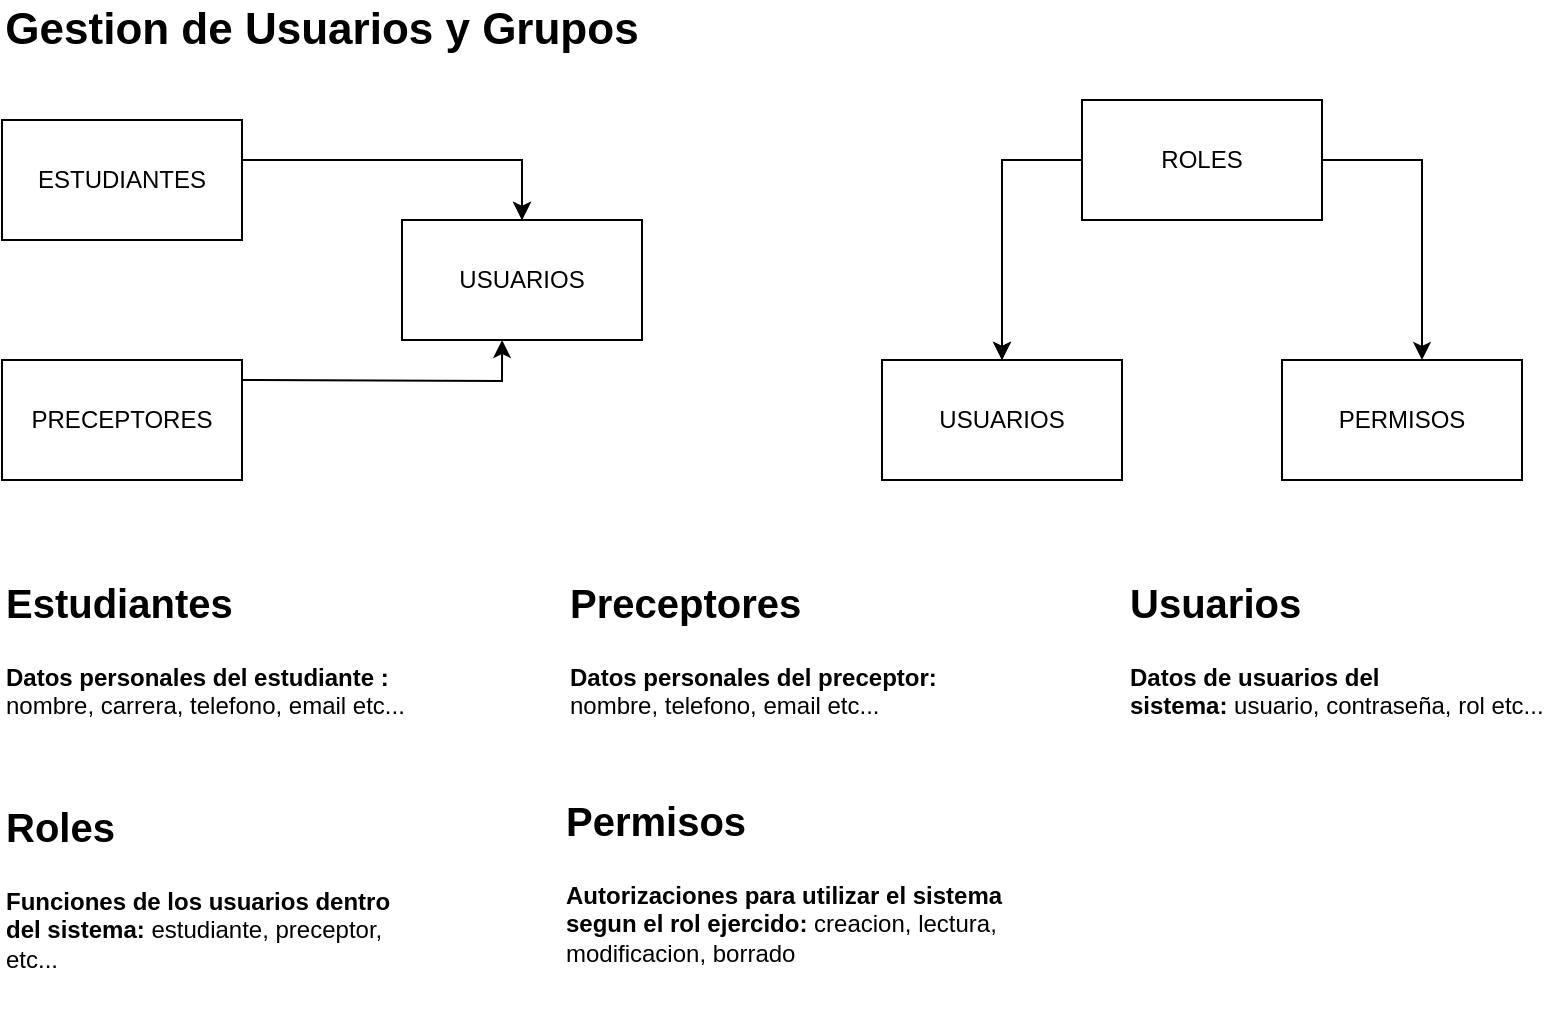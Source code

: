 <mxfile version="24.7.8">
  <diagram id="R2lEEEUBdFMjLlhIrx00" name="Page-1">
    <mxGraphModel dx="864" dy="516" grid="1" gridSize="10" guides="1" tooltips="1" connect="1" arrows="1" fold="1" page="1" pageScale="1" pageWidth="850" pageHeight="1100" math="0" shadow="0" extFonts="Permanent Marker^https://fonts.googleapis.com/css?family=Permanent+Marker">
      <root>
        <mxCell id="0" />
        <mxCell id="1" parent="0" />
        <mxCell id="B4r1i6QDoHa4ZV3vXgjY-7" style="edgeStyle=orthogonalEdgeStyle;rounded=0;orthogonalLoop=1;jettySize=auto;html=1;exitX=1;exitY=0.5;exitDx=0;exitDy=0;" edge="1" parent="1" source="B4r1i6QDoHa4ZV3vXgjY-1" target="B4r1i6QDoHa4ZV3vXgjY-4">
          <mxGeometry relative="1" as="geometry">
            <Array as="points">
              <mxPoint x="160" y="120" />
              <mxPoint x="300" y="120" />
            </Array>
          </mxGeometry>
        </mxCell>
        <mxCell id="B4r1i6QDoHa4ZV3vXgjY-1" value="ESTUDIANTES" style="rounded=0;whiteSpace=wrap;html=1;" vertex="1" parent="1">
          <mxGeometry x="40" y="100" width="120" height="60" as="geometry" />
        </mxCell>
        <mxCell id="B4r1i6QDoHa4ZV3vXgjY-3" value="PRECEPTORES" style="rounded=0;whiteSpace=wrap;html=1;" vertex="1" parent="1">
          <mxGeometry x="40" y="220" width="120" height="60" as="geometry" />
        </mxCell>
        <mxCell id="B4r1i6QDoHa4ZV3vXgjY-4" value="USUARIOS" style="rounded=0;whiteSpace=wrap;html=1;" vertex="1" parent="1">
          <mxGeometry x="240" y="150" width="120" height="60" as="geometry" />
        </mxCell>
        <mxCell id="B4r1i6QDoHa4ZV3vXgjY-11" value="ROLES" style="rounded=0;whiteSpace=wrap;html=1;" vertex="1" parent="1">
          <mxGeometry x="580" y="90" width="120" height="60" as="geometry" />
        </mxCell>
        <mxCell id="B4r1i6QDoHa4ZV3vXgjY-12" value="USUARIOS" style="rounded=0;whiteSpace=wrap;html=1;" vertex="1" parent="1">
          <mxGeometry x="480" y="220" width="120" height="60" as="geometry" />
        </mxCell>
        <mxCell id="B4r1i6QDoHa4ZV3vXgjY-13" value="PERMISOS" style="rounded=0;whiteSpace=wrap;html=1;" vertex="1" parent="1">
          <mxGeometry x="680" y="220" width="120" height="60" as="geometry" />
        </mxCell>
        <mxCell id="B4r1i6QDoHa4ZV3vXgjY-14" value="" style="endArrow=classic;html=1;rounded=0;entryX=0.5;entryY=0;entryDx=0;entryDy=0;exitX=0;exitY=0.5;exitDx=0;exitDy=0;" edge="1" parent="1" source="B4r1i6QDoHa4ZV3vXgjY-11" target="B4r1i6QDoHa4ZV3vXgjY-12">
          <mxGeometry width="50" height="50" relative="1" as="geometry">
            <mxPoint x="370" y="410" as="sourcePoint" />
            <mxPoint x="420" y="360" as="targetPoint" />
            <Array as="points">
              <mxPoint x="540" y="120" />
            </Array>
          </mxGeometry>
        </mxCell>
        <mxCell id="B4r1i6QDoHa4ZV3vXgjY-15" style="edgeStyle=orthogonalEdgeStyle;rounded=0;orthogonalLoop=1;jettySize=auto;html=1;exitX=1;exitY=0.5;exitDx=0;exitDy=0;" edge="1" parent="1" source="B4r1i6QDoHa4ZV3vXgjY-16" target="B4r1i6QDoHa4ZV3vXgjY-19">
          <mxGeometry relative="1" as="geometry">
            <Array as="points">
              <mxPoint x="160" y="120" />
              <mxPoint x="300" y="120" />
            </Array>
          </mxGeometry>
        </mxCell>
        <mxCell id="B4r1i6QDoHa4ZV3vXgjY-16" value="ESTUDIANTES" style="rounded=0;whiteSpace=wrap;html=1;" vertex="1" parent="1">
          <mxGeometry x="40" y="100" width="120" height="60" as="geometry" />
        </mxCell>
        <mxCell id="B4r1i6QDoHa4ZV3vXgjY-17" value="Gestion de Usuarios y Grupos" style="text;html=1;align=center;verticalAlign=middle;whiteSpace=wrap;rounded=0;fontStyle=1;fontSize=22;" vertex="1" parent="1">
          <mxGeometry x="40" y="40" width="320" height="30" as="geometry" />
        </mxCell>
        <mxCell id="B4r1i6QDoHa4ZV3vXgjY-18" value="PRECEPTORES" style="rounded=0;whiteSpace=wrap;html=1;" vertex="1" parent="1">
          <mxGeometry x="40" y="220" width="120" height="60" as="geometry" />
        </mxCell>
        <mxCell id="B4r1i6QDoHa4ZV3vXgjY-19" value="USUARIOS" style="rounded=0;whiteSpace=wrap;html=1;" vertex="1" parent="1">
          <mxGeometry x="240" y="150" width="120" height="60" as="geometry" />
        </mxCell>
        <mxCell id="B4r1i6QDoHa4ZV3vXgjY-20" style="edgeStyle=orthogonalEdgeStyle;rounded=0;orthogonalLoop=1;jettySize=auto;html=1;exitX=1;exitY=0.5;exitDx=0;exitDy=0;entryX=0.417;entryY=1;entryDx=0;entryDy=0;entryPerimeter=0;" edge="1" parent="1" target="B4r1i6QDoHa4ZV3vXgjY-19">
          <mxGeometry relative="1" as="geometry">
            <mxPoint x="159.5" y="230" as="sourcePoint" />
            <mxPoint x="240" y="190" as="targetPoint" />
          </mxGeometry>
        </mxCell>
        <mxCell id="B4r1i6QDoHa4ZV3vXgjY-21" value="ROLES" style="rounded=0;whiteSpace=wrap;html=1;" vertex="1" parent="1">
          <mxGeometry x="580" y="90" width="120" height="60" as="geometry" />
        </mxCell>
        <mxCell id="B4r1i6QDoHa4ZV3vXgjY-22" value="USUARIOS" style="rounded=0;whiteSpace=wrap;html=1;" vertex="1" parent="1">
          <mxGeometry x="480" y="220" width="120" height="60" as="geometry" />
        </mxCell>
        <mxCell id="B4r1i6QDoHa4ZV3vXgjY-23" value="PERMISOS" style="rounded=0;whiteSpace=wrap;html=1;" vertex="1" parent="1">
          <mxGeometry x="680" y="220" width="120" height="60" as="geometry" />
        </mxCell>
        <mxCell id="B4r1i6QDoHa4ZV3vXgjY-24" value="" style="endArrow=classic;html=1;rounded=0;entryX=0.5;entryY=0;entryDx=0;entryDy=0;exitX=0;exitY=0.5;exitDx=0;exitDy=0;" edge="1" parent="1" source="B4r1i6QDoHa4ZV3vXgjY-21" target="B4r1i6QDoHa4ZV3vXgjY-22">
          <mxGeometry width="50" height="50" relative="1" as="geometry">
            <mxPoint x="370" y="410" as="sourcePoint" />
            <mxPoint x="420" y="360" as="targetPoint" />
            <Array as="points">
              <mxPoint x="540" y="120" />
            </Array>
          </mxGeometry>
        </mxCell>
        <mxCell id="B4r1i6QDoHa4ZV3vXgjY-25" value="" style="endArrow=classic;html=1;rounded=0;entryX=0.5;entryY=0;entryDx=0;entryDy=0;" edge="1" parent="1">
          <mxGeometry width="50" height="50" relative="1" as="geometry">
            <mxPoint x="700" y="120" as="sourcePoint" />
            <mxPoint x="750" y="220" as="targetPoint" />
            <Array as="points">
              <mxPoint x="750" y="120" />
            </Array>
          </mxGeometry>
        </mxCell>
        <mxCell id="B4r1i6QDoHa4ZV3vXgjY-27" value="&lt;h1 style=&quot;margin-top: 0px;&quot;&gt;&lt;font style=&quot;font-size: 20px;&quot;&gt;Estudiantes&lt;/font&gt;&lt;/h1&gt;&lt;p&gt;&lt;b&gt;Datos personales del estudiante :&lt;/b&gt; nombre, carrera, telefono, email etc...&lt;/p&gt;" style="text;html=1;whiteSpace=wrap;overflow=hidden;rounded=0;" vertex="1" parent="1">
          <mxGeometry x="40" y="320" width="210" height="120" as="geometry" />
        </mxCell>
        <mxCell id="B4r1i6QDoHa4ZV3vXgjY-28" value="&lt;h1 style=&quot;margin-top: 0px;&quot;&gt;&lt;font style=&quot;font-size: 20px;&quot;&gt;Preceptores&lt;/font&gt;&lt;/h1&gt;&lt;p&gt;&lt;b&gt;Datos personales del preceptor:&lt;/b&gt; nombre, telefono, email etc...&lt;/p&gt;" style="text;html=1;whiteSpace=wrap;overflow=hidden;rounded=0;" vertex="1" parent="1">
          <mxGeometry x="322" y="320" width="198" height="120" as="geometry" />
        </mxCell>
        <mxCell id="B4r1i6QDoHa4ZV3vXgjY-29" value="&lt;h1 style=&quot;margin-top: 0px;&quot;&gt;&lt;span style=&quot;font-size: 20px;&quot;&gt;Usuarios&lt;/span&gt;&lt;/h1&gt;&lt;p&gt;&lt;b&gt;Datos de usuarios del sistema:&lt;/b&gt;&amp;nbsp;usuario, contraseña, rol etc...&lt;/p&gt;" style="text;html=1;whiteSpace=wrap;overflow=hidden;rounded=0;" vertex="1" parent="1">
          <mxGeometry x="602" y="320" width="218" height="120" as="geometry" />
        </mxCell>
        <mxCell id="B4r1i6QDoHa4ZV3vXgjY-30" value="&lt;h1 style=&quot;margin-top: 0px;&quot;&gt;&lt;span style=&quot;font-size: 20px;&quot;&gt;Roles&lt;/span&gt;&lt;/h1&gt;&lt;p&gt;&lt;b&gt;Funciones de los usuarios dentro del sistema:&lt;/b&gt;&amp;nbsp;estudiante, preceptor, etc...&lt;/p&gt;" style="text;html=1;whiteSpace=wrap;overflow=hidden;rounded=0;" vertex="1" parent="1">
          <mxGeometry x="40" y="432" width="200" height="120" as="geometry" />
        </mxCell>
        <mxCell id="B4r1i6QDoHa4ZV3vXgjY-31" value="&lt;h1 style=&quot;margin-top: 0px;&quot;&gt;&lt;span style=&quot;font-size: 20px;&quot;&gt;Permisos&lt;/span&gt;&lt;/h1&gt;&lt;p&gt;&lt;b&gt;Autorizaciones para utilizar el sistema segun el rol ejercido:&lt;/b&gt;&amp;nbsp;c&lt;span style=&quot;background-color: initial;&quot;&gt;reacion, lectura, modificacion, borrado&lt;/span&gt;&lt;/p&gt;" style="text;html=1;whiteSpace=wrap;overflow=hidden;rounded=0;" vertex="1" parent="1">
          <mxGeometry x="320" y="429" width="230" height="120" as="geometry" />
        </mxCell>
      </root>
    </mxGraphModel>
  </diagram>
</mxfile>
